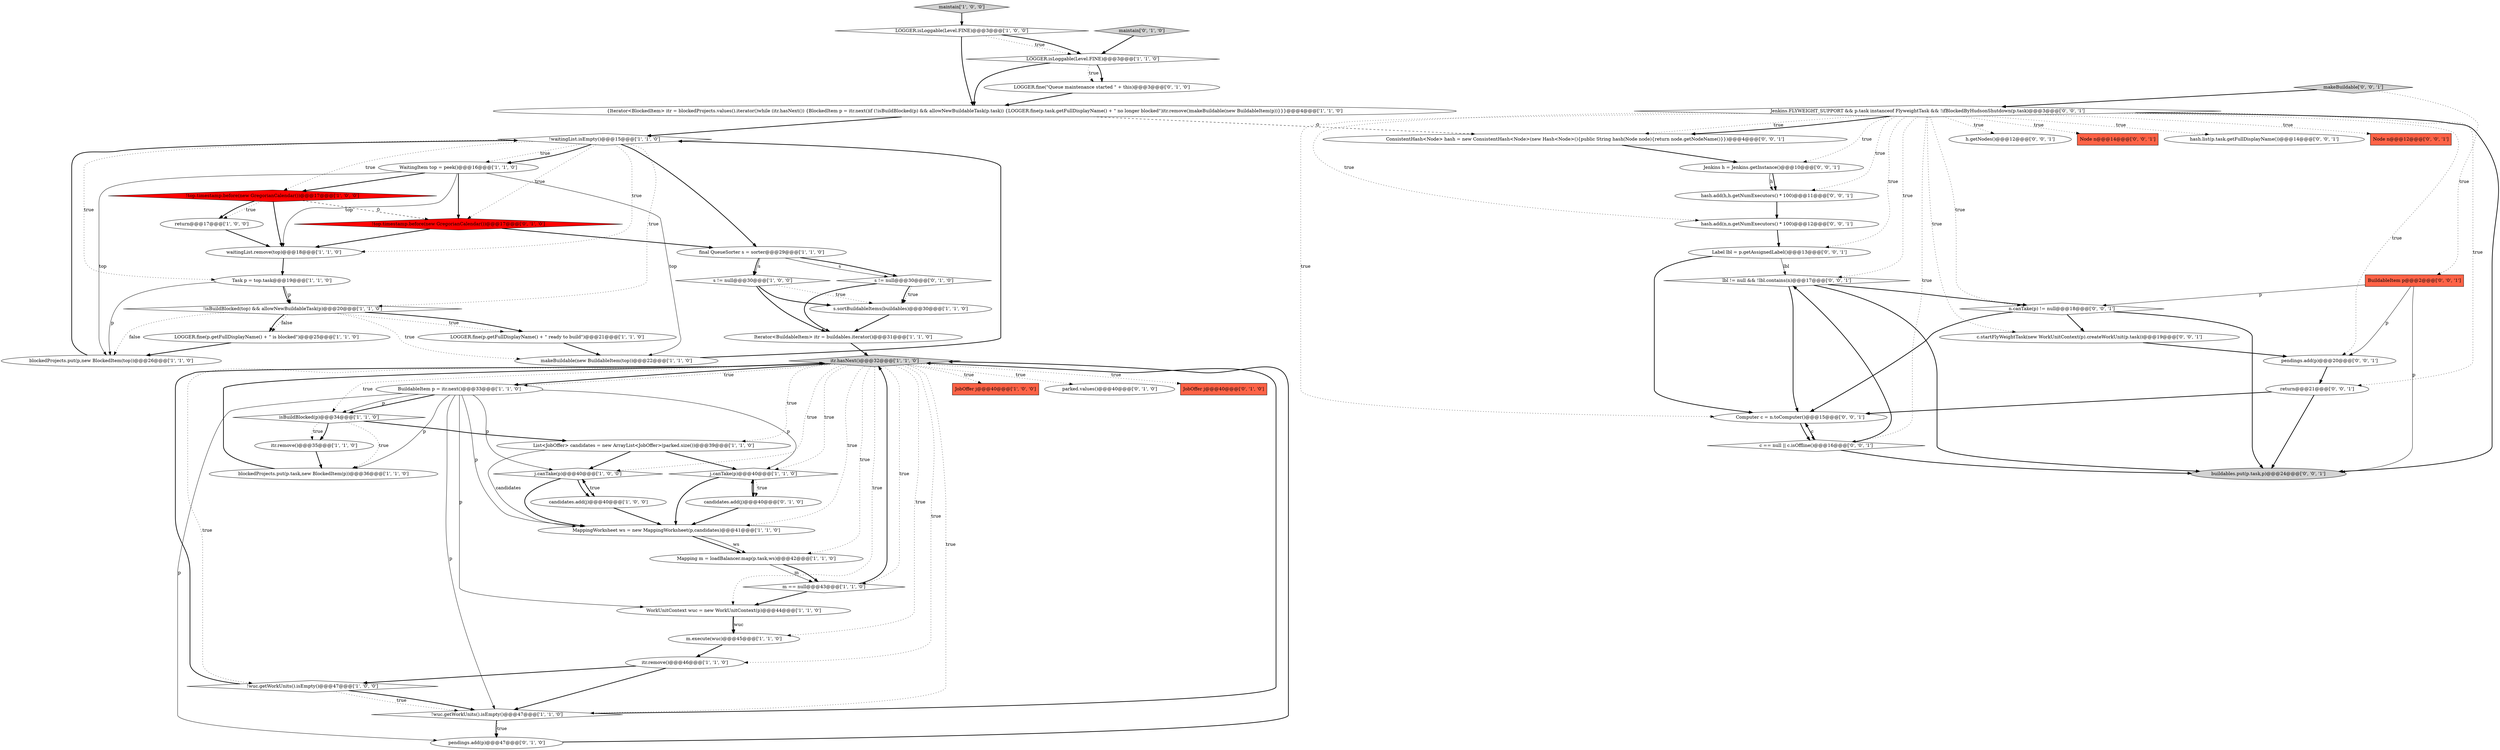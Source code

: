 digraph {
29 [style = filled, label = "!waitingList.isEmpty()@@@15@@@['1', '1', '0']", fillcolor = white, shape = diamond image = "AAA0AAABBB1BBB"];
36 [style = filled, label = "!wuc.getWorkUnits().isEmpty()@@@47@@@['1', '1', '0']", fillcolor = white, shape = diamond image = "AAA0AAABBB1BBB"];
46 [style = filled, label = "c.startFlyWeightTask(new WorkUnitContext(p).createWorkUnit(p.task))@@@19@@@['0', '0', '1']", fillcolor = white, shape = ellipse image = "AAA0AAABBB3BBB"];
53 [style = filled, label = "h.getNodes()@@@12@@@['0', '0', '1']", fillcolor = white, shape = ellipse image = "AAA0AAABBB3BBB"];
2 [style = filled, label = "itr.remove()@@@46@@@['1', '1', '0']", fillcolor = white, shape = ellipse image = "AAA0AAABBB1BBB"];
38 [style = filled, label = "pendings.add(p)@@@47@@@['0', '1', '0']", fillcolor = white, shape = ellipse image = "AAA0AAABBB2BBB"];
0 [style = filled, label = "j.canTake(p)@@@40@@@['1', '0', '0']", fillcolor = white, shape = diamond image = "AAA0AAABBB1BBB"];
40 [style = filled, label = "LOGGER.fine(\"Queue maintenance started \" + this)@@@3@@@['0', '1', '0']", fillcolor = white, shape = ellipse image = "AAA0AAABBB2BBB"];
21 [style = filled, label = "WaitingItem top = peek()@@@16@@@['1', '1', '0']", fillcolor = white, shape = ellipse image = "AAA0AAABBB1BBB"];
22 [style = filled, label = "LOGGER.fine(p.getFullDisplayName() + \" ready to build\")@@@21@@@['1', '1', '0']", fillcolor = white, shape = ellipse image = "AAA0AAABBB1BBB"];
7 [style = filled, label = "Task p = top.task@@@19@@@['1', '1', '0']", fillcolor = white, shape = ellipse image = "AAA0AAABBB1BBB"];
24 [style = filled, label = "itr.hasNext()@@@32@@@['1', '1', '0']", fillcolor = lightgray, shape = diamond image = "AAA0AAABBB1BBB"];
47 [style = filled, label = "Node n@@@14@@@['0', '0', '1']", fillcolor = tomato, shape = box image = "AAA0AAABBB3BBB"];
50 [style = filled, label = "buildables.put(p.task,p)@@@24@@@['0', '0', '1']", fillcolor = lightgray, shape = ellipse image = "AAA0AAABBB3BBB"];
56 [style = filled, label = "c == null || c.isOffline()@@@16@@@['0', '0', '1']", fillcolor = white, shape = diamond image = "AAA0AAABBB3BBB"];
45 [style = filled, label = "Jenkins h = Jenkins.getInstance()@@@10@@@['0', '0', '1']", fillcolor = white, shape = ellipse image = "AAA0AAABBB3BBB"];
11 [style = filled, label = "return@@@17@@@['1', '0', '0']", fillcolor = white, shape = ellipse image = "AAA0AAABBB1BBB"];
4 [style = filled, label = "s != null@@@30@@@['1', '0', '0']", fillcolor = white, shape = diamond image = "AAA0AAABBB1BBB"];
41 [style = filled, label = "s != null@@@30@@@['0', '1', '0']", fillcolor = white, shape = diamond image = "AAA0AAABBB2BBB"];
48 [style = filled, label = "hash.add(h,h.getNumExecutors() * 100)@@@11@@@['0', '0', '1']", fillcolor = white, shape = ellipse image = "AAA0AAABBB3BBB"];
54 [style = filled, label = "hash.list(p.task.getFullDisplayName())@@@14@@@['0', '0', '1']", fillcolor = white, shape = ellipse image = "AAA0AAABBB3BBB"];
20 [style = filled, label = "!wuc.getWorkUnits().isEmpty()@@@47@@@['1', '0', '0']", fillcolor = white, shape = diamond image = "AAA0AAABBB1BBB"];
13 [style = filled, label = "makeBuildable(new BuildableItem(top))@@@22@@@['1', '1', '0']", fillcolor = white, shape = ellipse image = "AAA0AAABBB1BBB"];
9 [style = filled, label = "itr.remove()@@@35@@@['1', '1', '0']", fillcolor = white, shape = ellipse image = "AAA0AAABBB1BBB"];
44 [style = filled, label = "maintain['0', '1', '0']", fillcolor = lightgray, shape = diamond image = "AAA0AAABBB2BBB"];
55 [style = filled, label = "ConsistentHash<Node> hash = new ConsistentHash<Node>(new Hash<Node>(){public String hash(Node node){return node.getNodeName()}})@@@4@@@['0', '0', '1']", fillcolor = white, shape = ellipse image = "AAA0AAABBB3BBB"];
33 [style = filled, label = "m.execute(wuc)@@@45@@@['1', '1', '0']", fillcolor = white, shape = ellipse image = "AAA0AAABBB1BBB"];
49 [style = filled, label = "pendings.add(p)@@@20@@@['0', '0', '1']", fillcolor = white, shape = ellipse image = "AAA0AAABBB3BBB"];
14 [style = filled, label = "!isBuildBlocked(top) && allowNewBuildableTask(p)@@@20@@@['1', '1', '0']", fillcolor = white, shape = diamond image = "AAA0AAABBB1BBB"];
62 [style = filled, label = "lbl != null && !lbl.contains(n)@@@17@@@['0', '0', '1']", fillcolor = white, shape = diamond image = "AAA0AAABBB3BBB"];
12 [style = filled, label = "isBuildBlocked(p)@@@34@@@['1', '1', '0']", fillcolor = white, shape = diamond image = "AAA0AAABBB1BBB"];
23 [style = filled, label = "LOGGER.fine(p.getFullDisplayName() + \" is blocked\")@@@25@@@['1', '1', '0']", fillcolor = white, shape = ellipse image = "AAA0AAABBB1BBB"];
64 [style = filled, label = "makeBuildable['0', '0', '1']", fillcolor = lightgray, shape = diamond image = "AAA0AAABBB3BBB"];
58 [style = filled, label = "Node n@@@12@@@['0', '0', '1']", fillcolor = tomato, shape = box image = "AAA0AAABBB3BBB"];
5 [style = filled, label = "candidates.add(j)@@@40@@@['1', '0', '0']", fillcolor = white, shape = ellipse image = "AAA0AAABBB1BBB"];
18 [style = filled, label = "LOGGER.isLoggable(Level.FINE)@@@3@@@['1', '0', '0']", fillcolor = white, shape = diamond image = "AAA0AAABBB1BBB"];
42 [style = filled, label = "candidates.add(j)@@@40@@@['0', '1', '0']", fillcolor = white, shape = ellipse image = "AAA0AAABBB2BBB"];
61 [style = filled, label = "hash.add(n,n.getNumExecutors() * 100)@@@12@@@['0', '0', '1']", fillcolor = white, shape = ellipse image = "AAA0AAABBB3BBB"];
59 [style = filled, label = "Computer c = n.toComputer()@@@15@@@['0', '0', '1']", fillcolor = white, shape = ellipse image = "AAA0AAABBB3BBB"];
32 [style = filled, label = "BuildableItem p = itr.next()@@@33@@@['1', '1', '0']", fillcolor = white, shape = ellipse image = "AAA0AAABBB1BBB"];
31 [style = filled, label = "final QueueSorter s = sorter@@@29@@@['1', '1', '0']", fillcolor = white, shape = ellipse image = "AAA0AAABBB1BBB"];
52 [style = filled, label = "Label lbl = p.getAssignedLabel()@@@13@@@['0', '0', '1']", fillcolor = white, shape = ellipse image = "AAA0AAABBB3BBB"];
17 [style = filled, label = "JobOffer j@@@40@@@['1', '0', '0']", fillcolor = tomato, shape = box image = "AAA0AAABBB1BBB"];
57 [style = filled, label = "n.canTake(p) != null@@@18@@@['0', '0', '1']", fillcolor = white, shape = diamond image = "AAA0AAABBB3BBB"];
43 [style = filled, label = "parked.values()@@@40@@@['0', '1', '0']", fillcolor = white, shape = ellipse image = "AAA0AAABBB2BBB"];
19 [style = filled, label = "Mapping m = loadBalancer.map(p.task,ws)@@@42@@@['1', '1', '0']", fillcolor = white, shape = ellipse image = "AAA0AAABBB1BBB"];
26 [style = filled, label = "MappingWorksheet ws = new MappingWorksheet(p,candidates)@@@41@@@['1', '1', '0']", fillcolor = white, shape = ellipse image = "AAA0AAABBB1BBB"];
60 [style = filled, label = "return@@@21@@@['0', '0', '1']", fillcolor = white, shape = ellipse image = "AAA0AAABBB3BBB"];
51 [style = filled, label = "Jenkins.FLYWEIGHT_SUPPORT && p.task instanceof FlyweightTask && !ifBlockedByHudsonShutdown(p.task)@@@3@@@['0', '0', '1']", fillcolor = white, shape = diamond image = "AAA0AAABBB3BBB"];
25 [style = filled, label = "!top.timestamp.before(new GregorianCalendar())@@@17@@@['1', '0', '0']", fillcolor = red, shape = diamond image = "AAA1AAABBB1BBB"];
63 [style = filled, label = "BuildableItem p@@@2@@@['0', '0', '1']", fillcolor = tomato, shape = box image = "AAA0AAABBB3BBB"];
35 [style = filled, label = "waitingList.remove(top)@@@18@@@['1', '1', '0']", fillcolor = white, shape = ellipse image = "AAA0AAABBB1BBB"];
10 [style = filled, label = "m == null@@@43@@@['1', '1', '0']", fillcolor = white, shape = diamond image = "AAA0AAABBB1BBB"];
30 [style = filled, label = "blockedProjects.put(p.task,new BlockedItem(p))@@@36@@@['1', '1', '0']", fillcolor = white, shape = ellipse image = "AAA0AAABBB1BBB"];
15 [style = filled, label = "WorkUnitContext wuc = new WorkUnitContext(p)@@@44@@@['1', '1', '0']", fillcolor = white, shape = ellipse image = "AAA0AAABBB1BBB"];
34 [style = filled, label = "LOGGER.isLoggable(Level.FINE)@@@3@@@['1', '1', '0']", fillcolor = white, shape = diamond image = "AAA0AAABBB1BBB"];
8 [style = filled, label = "blockedProjects.put(p,new BlockedItem(top))@@@26@@@['1', '1', '0']", fillcolor = white, shape = ellipse image = "AAA0AAABBB1BBB"];
39 [style = filled, label = "!top.timestamp.before(new GregorianCalendar())@@@17@@@['0', '1', '0']", fillcolor = red, shape = diamond image = "AAA1AAABBB2BBB"];
6 [style = filled, label = "maintain['1', '0', '0']", fillcolor = lightgray, shape = diamond image = "AAA0AAABBB1BBB"];
1 [style = filled, label = "Iterator<BuildableItem> itr = buildables.iterator()@@@31@@@['1', '1', '0']", fillcolor = white, shape = ellipse image = "AAA0AAABBB1BBB"];
16 [style = filled, label = "s.sortBuildableItems(buildables)@@@30@@@['1', '1', '0']", fillcolor = white, shape = ellipse image = "AAA0AAABBB1BBB"];
27 [style = filled, label = "List<JobOffer> candidates = new ArrayList<JobOffer>(parked.size())@@@39@@@['1', '1', '0']", fillcolor = white, shape = ellipse image = "AAA0AAABBB1BBB"];
3 [style = filled, label = "{Iterator<BlockedItem> itr = blockedProjects.values().iterator()while (itr.hasNext()) {BlockedItem p = itr.next()if (!isBuildBlocked(p) && allowNewBuildableTask(p.task)) {LOGGER.fine(p.task.getFullDisplayName() + \" no longer blocked\")itr.remove()makeBuildable(new BuildableItem(p))}}}@@@4@@@['1', '1', '0']", fillcolor = white, shape = ellipse image = "AAA0AAABBB1BBB"];
28 [style = filled, label = "j.canTake(p)@@@40@@@['1', '1', '0']", fillcolor = white, shape = diamond image = "AAA0AAABBB1BBB"];
37 [style = filled, label = "JobOffer j@@@40@@@['0', '1', '0']", fillcolor = tomato, shape = box image = "AAA0AAABBB2BBB"];
24->12 [style = dotted, label="true"];
18->3 [style = bold, label=""];
0->5 [style = dotted, label="true"];
64->51 [style = bold, label=""];
32->12 [style = bold, label=""];
10->24 [style = bold, label=""];
51->45 [style = dotted, label="true"];
24->17 [style = dotted, label="true"];
27->28 [style = bold, label=""];
24->32 [style = bold, label=""];
24->43 [style = dotted, label="true"];
24->33 [style = dotted, label="true"];
14->22 [style = dotted, label="true"];
20->36 [style = dotted, label="true"];
51->48 [style = dotted, label="true"];
60->50 [style = bold, label=""];
31->4 [style = solid, label="s"];
48->61 [style = bold, label=""];
57->59 [style = bold, label=""];
52->59 [style = bold, label=""];
24->27 [style = dotted, label="true"];
51->58 [style = dotted, label="true"];
25->35 [style = bold, label=""];
51->47 [style = dotted, label="true"];
12->9 [style = bold, label=""];
45->48 [style = bold, label=""];
25->11 [style = dotted, label="true"];
36->38 [style = dotted, label="true"];
32->12 [style = solid, label="p"];
18->34 [style = dotted, label="true"];
32->26 [style = solid, label="p"];
7->14 [style = bold, label=""];
32->38 [style = solid, label="p"];
36->24 [style = bold, label=""];
51->50 [style = bold, label=""];
5->0 [style = bold, label=""];
27->26 [style = solid, label="candidates"];
39->31 [style = bold, label=""];
29->14 [style = dotted, label="true"];
51->52 [style = dotted, label="true"];
2->36 [style = bold, label=""];
51->55 [style = dotted, label="true"];
51->53 [style = dotted, label="true"];
28->42 [style = bold, label=""];
32->0 [style = solid, label="p"];
51->54 [style = dotted, label="true"];
35->7 [style = bold, label=""];
22->13 [style = bold, label=""];
4->16 [style = bold, label=""];
57->46 [style = bold, label=""];
21->8 [style = solid, label="top"];
2->20 [style = bold, label=""];
27->0 [style = bold, label=""];
7->8 [style = solid, label="p"];
61->52 [style = bold, label=""];
14->22 [style = bold, label=""];
19->10 [style = solid, label="m"];
7->14 [style = solid, label="p"];
56->62 [style = bold, label=""];
31->4 [style = bold, label=""];
63->57 [style = solid, label="p"];
21->25 [style = bold, label=""];
23->8 [style = bold, label=""];
51->56 [style = dotted, label="true"];
3->55 [style = dashed, label="0"];
51->60 [style = dotted, label="true"];
31->41 [style = solid, label="s"];
24->26 [style = dotted, label="true"];
40->3 [style = bold, label=""];
32->36 [style = solid, label="p"];
39->35 [style = bold, label=""];
56->50 [style = bold, label=""];
24->0 [style = dotted, label="true"];
44->34 [style = bold, label=""];
32->28 [style = solid, label="p"];
31->41 [style = bold, label=""];
24->19 [style = dotted, label="true"];
29->21 [style = dotted, label="true"];
59->56 [style = bold, label=""];
21->13 [style = solid, label="top"];
59->56 [style = solid, label="c"];
3->29 [style = bold, label=""];
29->39 [style = dotted, label="true"];
15->33 [style = bold, label=""];
30->24 [style = bold, label=""];
24->32 [style = dotted, label="true"];
32->30 [style = solid, label="p"];
34->40 [style = bold, label=""];
38->24 [style = bold, label=""];
18->34 [style = bold, label=""];
6->18 [style = bold, label=""];
41->16 [style = dotted, label="true"];
29->7 [style = dotted, label="true"];
51->49 [style = dotted, label="true"];
5->26 [style = bold, label=""];
19->10 [style = bold, label=""];
28->26 [style = bold, label=""];
51->61 [style = dotted, label="true"];
26->19 [style = bold, label=""];
21->35 [style = solid, label="top"];
14->23 [style = dotted, label="false"];
29->21 [style = bold, label=""];
15->33 [style = solid, label="wuc"];
14->23 [style = bold, label=""];
21->39 [style = bold, label=""];
16->1 [style = bold, label=""];
14->8 [style = dotted, label="false"];
24->20 [style = dotted, label="true"];
28->42 [style = dotted, label="true"];
49->60 [style = bold, label=""];
45->48 [style = solid, label="h"];
63->49 [style = solid, label="p"];
41->16 [style = bold, label=""];
4->1 [style = bold, label=""];
42->28 [style = bold, label=""];
24->36 [style = dotted, label="true"];
56->59 [style = bold, label=""];
12->27 [style = bold, label=""];
33->2 [style = bold, label=""];
20->36 [style = bold, label=""];
34->40 [style = dotted, label="true"];
29->25 [style = dotted, label="true"];
52->62 [style = solid, label="lbl"];
0->5 [style = bold, label=""];
51->59 [style = dotted, label="true"];
25->39 [style = dashed, label="0"];
62->59 [style = bold, label=""];
42->26 [style = bold, label=""];
0->26 [style = bold, label=""];
10->15 [style = bold, label=""];
57->50 [style = bold, label=""];
29->31 [style = bold, label=""];
46->49 [style = bold, label=""];
32->15 [style = solid, label="p"];
9->30 [style = bold, label=""];
41->1 [style = bold, label=""];
62->57 [style = bold, label=""];
60->59 [style = bold, label=""];
24->28 [style = dotted, label="true"];
12->30 [style = dotted, label="true"];
14->13 [style = dotted, label="true"];
11->35 [style = bold, label=""];
24->10 [style = dotted, label="true"];
13->29 [style = bold, label=""];
34->3 [style = bold, label=""];
51->55 [style = bold, label=""];
25->11 [style = bold, label=""];
1->24 [style = bold, label=""];
24->15 [style = dotted, label="true"];
24->37 [style = dotted, label="true"];
62->50 [style = bold, label=""];
51->62 [style = dotted, label="true"];
63->50 [style = solid, label="p"];
4->16 [style = dotted, label="true"];
24->2 [style = dotted, label="true"];
36->38 [style = bold, label=""];
26->19 [style = solid, label="ws"];
64->63 [style = dotted, label="true"];
20->24 [style = bold, label=""];
51->57 [style = dotted, label="true"];
8->29 [style = bold, label=""];
29->35 [style = dotted, label="true"];
55->45 [style = bold, label=""];
51->46 [style = dotted, label="true"];
12->9 [style = dotted, label="true"];
}
